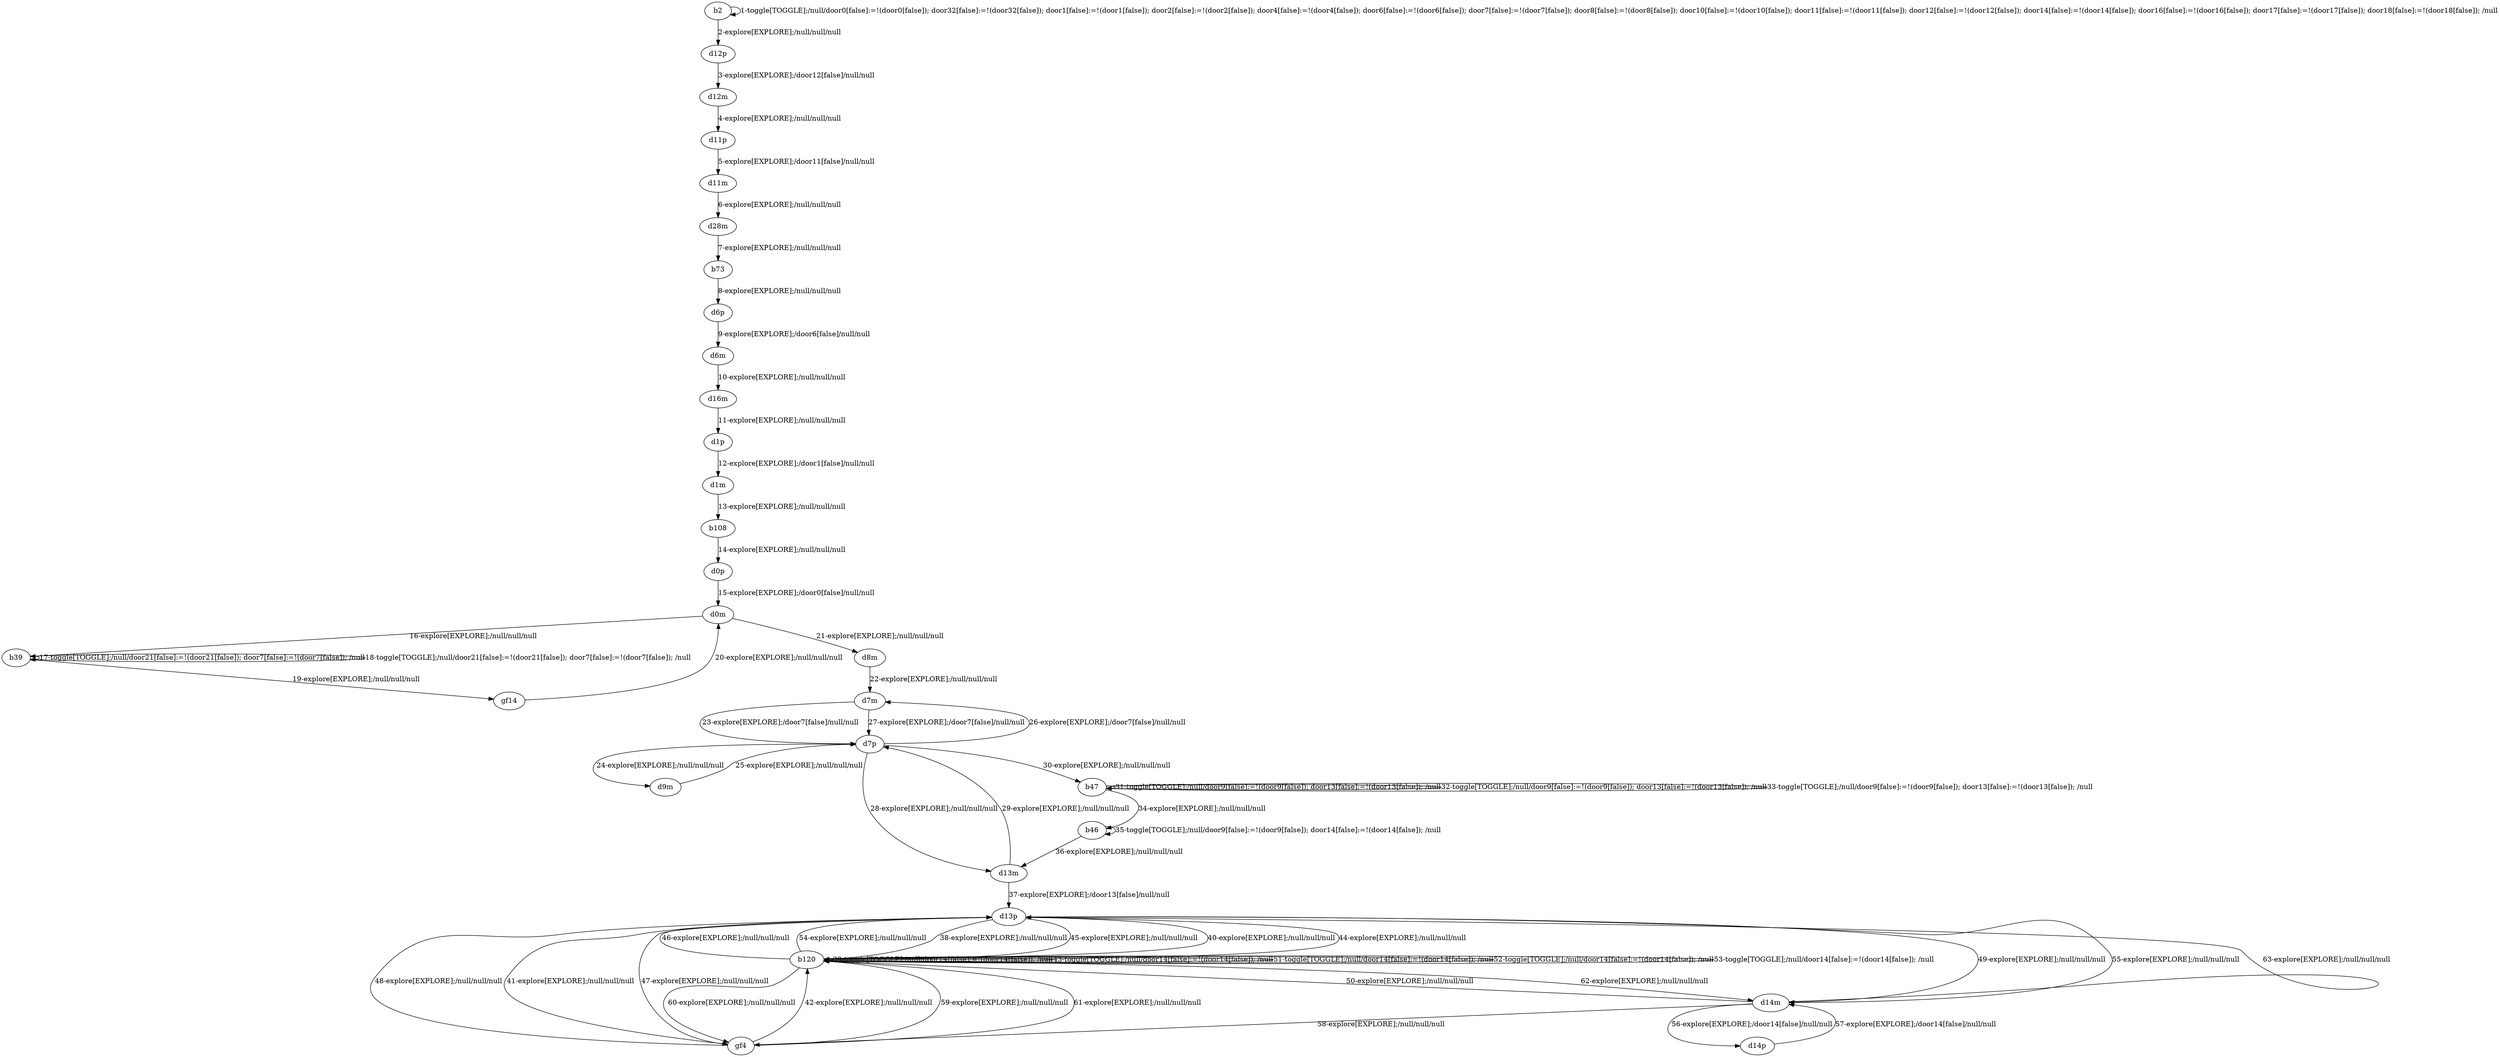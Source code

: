 # Total number of goals covered by this test: 3
# d14p --> d14m
# d14m --> gf4
# d14m --> d14p

digraph g {
"b2" -> "b2" [label = "1-toggle[TOGGLE];/null/door0[false]:=!(door0[false]); door32[false]:=!(door32[false]); door1[false]:=!(door1[false]); door2[false]:=!(door2[false]); door4[false]:=!(door4[false]); door6[false]:=!(door6[false]); door7[false]:=!(door7[false]); door8[false]:=!(door8[false]); door10[false]:=!(door10[false]); door11[false]:=!(door11[false]); door12[false]:=!(door12[false]); door14[false]:=!(door14[false]); door16[false]:=!(door16[false]); door17[false]:=!(door17[false]); door18[false]:=!(door18[false]); /null"];
"b2" -> "d12p" [label = "2-explore[EXPLORE];/null/null/null"];
"d12p" -> "d12m" [label = "3-explore[EXPLORE];/door12[false]/null/null"];
"d12m" -> "d11p" [label = "4-explore[EXPLORE];/null/null/null"];
"d11p" -> "d11m" [label = "5-explore[EXPLORE];/door11[false]/null/null"];
"d11m" -> "d28m" [label = "6-explore[EXPLORE];/null/null/null"];
"d28m" -> "b73" [label = "7-explore[EXPLORE];/null/null/null"];
"b73" -> "d6p" [label = "8-explore[EXPLORE];/null/null/null"];
"d6p" -> "d6m" [label = "9-explore[EXPLORE];/door6[false]/null/null"];
"d6m" -> "d16m" [label = "10-explore[EXPLORE];/null/null/null"];
"d16m" -> "d1p" [label = "11-explore[EXPLORE];/null/null/null"];
"d1p" -> "d1m" [label = "12-explore[EXPLORE];/door1[false]/null/null"];
"d1m" -> "b108" [label = "13-explore[EXPLORE];/null/null/null"];
"b108" -> "d0p" [label = "14-explore[EXPLORE];/null/null/null"];
"d0p" -> "d0m" [label = "15-explore[EXPLORE];/door0[false]/null/null"];
"d0m" -> "b39" [label = "16-explore[EXPLORE];/null/null/null"];
"b39" -> "b39" [label = "17-toggle[TOGGLE];/null/door21[false]:=!(door21[false]); door7[false]:=!(door7[false]); /null"];
"b39" -> "b39" [label = "18-toggle[TOGGLE];/null/door21[false]:=!(door21[false]); door7[false]:=!(door7[false]); /null"];
"b39" -> "gf14" [label = "19-explore[EXPLORE];/null/null/null"];
"gf14" -> "d0m" [label = "20-explore[EXPLORE];/null/null/null"];
"d0m" -> "d8m" [label = "21-explore[EXPLORE];/null/null/null"];
"d8m" -> "d7m" [label = "22-explore[EXPLORE];/null/null/null"];
"d7m" -> "d7p" [label = "23-explore[EXPLORE];/door7[false]/null/null"];
"d7p" -> "d9m" [label = "24-explore[EXPLORE];/null/null/null"];
"d9m" -> "d7p" [label = "25-explore[EXPLORE];/null/null/null"];
"d7p" -> "d7m" [label = "26-explore[EXPLORE];/door7[false]/null/null"];
"d7m" -> "d7p" [label = "27-explore[EXPLORE];/door7[false]/null/null"];
"d7p" -> "d13m" [label = "28-explore[EXPLORE];/null/null/null"];
"d13m" -> "d7p" [label = "29-explore[EXPLORE];/null/null/null"];
"d7p" -> "b47" [label = "30-explore[EXPLORE];/null/null/null"];
"b47" -> "b47" [label = "31-toggle[TOGGLE];/null/door9[false]:=!(door9[false]); door13[false]:=!(door13[false]); /null"];
"b47" -> "b47" [label = "32-toggle[TOGGLE];/null/door9[false]:=!(door9[false]); door13[false]:=!(door13[false]); /null"];
"b47" -> "b47" [label = "33-toggle[TOGGLE];/null/door9[false]:=!(door9[false]); door13[false]:=!(door13[false]); /null"];
"b47" -> "b46" [label = "34-explore[EXPLORE];/null/null/null"];
"b46" -> "b46" [label = "35-toggle[TOGGLE];/null/door9[false]:=!(door9[false]); door14[false]:=!(door14[false]); /null"];
"b46" -> "d13m" [label = "36-explore[EXPLORE];/null/null/null"];
"d13m" -> "d13p" [label = "37-explore[EXPLORE];/door13[false]/null/null"];
"d13p" -> "b120" [label = "38-explore[EXPLORE];/null/null/null"];
"b120" -> "b120" [label = "39-toggle[TOGGLE];/null/door14[false]:=!(door14[false]); /null"];
"b120" -> "d13p" [label = "40-explore[EXPLORE];/null/null/null"];
"d13p" -> "gf4" [label = "41-explore[EXPLORE];/null/null/null"];
"gf4" -> "b120" [label = "42-explore[EXPLORE];/null/null/null"];
"b120" -> "b120" [label = "43-toggle[TOGGLE];/null/door14[false]:=!(door14[false]); /null"];
"b120" -> "d13p" [label = "44-explore[EXPLORE];/null/null/null"];
"d13p" -> "b120" [label = "45-explore[EXPLORE];/null/null/null"];
"b120" -> "d13p" [label = "46-explore[EXPLORE];/null/null/null"];
"d13p" -> "gf4" [label = "47-explore[EXPLORE];/null/null/null"];
"gf4" -> "d13p" [label = "48-explore[EXPLORE];/null/null/null"];
"d13p" -> "d14m" [label = "49-explore[EXPLORE];/null/null/null"];
"d14m" -> "b120" [label = "50-explore[EXPLORE];/null/null/null"];
"b120" -> "b120" [label = "51-toggle[TOGGLE];/null/door14[false]:=!(door14[false]); /null"];
"b120" -> "b120" [label = "52-toggle[TOGGLE];/null/door14[false]:=!(door14[false]); /null"];
"b120" -> "b120" [label = "53-toggle[TOGGLE];/null/door14[false]:=!(door14[false]); /null"];
"b120" -> "d13p" [label = "54-explore[EXPLORE];/null/null/null"];
"d13p" -> "d14m" [label = "55-explore[EXPLORE];/null/null/null"];
"d14m" -> "d14p" [label = "56-explore[EXPLORE];/door14[false]/null/null"];
"d14p" -> "d14m" [label = "57-explore[EXPLORE];/door14[false]/null/null"];
"d14m" -> "gf4" [label = "58-explore[EXPLORE];/null/null/null"];
"gf4" -> "b120" [label = "59-explore[EXPLORE];/null/null/null"];
"b120" -> "gf4" [label = "60-explore[EXPLORE];/null/null/null"];
"gf4" -> "b120" [label = "61-explore[EXPLORE];/null/null/null"];
"b120" -> "d14m" [label = "62-explore[EXPLORE];/null/null/null"];
"d14m" -> "d13p" [label = "63-explore[EXPLORE];/null/null/null"];
}